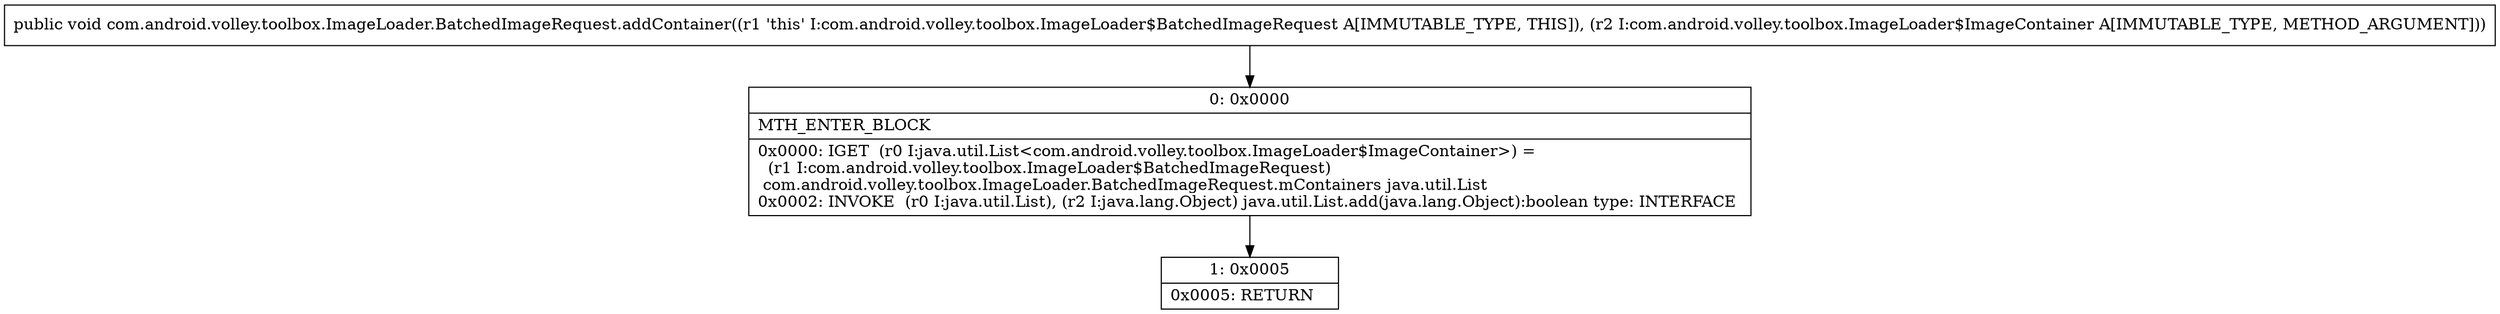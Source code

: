 digraph "CFG forcom.android.volley.toolbox.ImageLoader.BatchedImageRequest.addContainer(Lcom\/android\/volley\/toolbox\/ImageLoader$ImageContainer;)V" {
Node_0 [shape=record,label="{0\:\ 0x0000|MTH_ENTER_BLOCK\l|0x0000: IGET  (r0 I:java.util.List\<com.android.volley.toolbox.ImageLoader$ImageContainer\>) = \l  (r1 I:com.android.volley.toolbox.ImageLoader$BatchedImageRequest)\l com.android.volley.toolbox.ImageLoader.BatchedImageRequest.mContainers java.util.List \l0x0002: INVOKE  (r0 I:java.util.List), (r2 I:java.lang.Object) java.util.List.add(java.lang.Object):boolean type: INTERFACE \l}"];
Node_1 [shape=record,label="{1\:\ 0x0005|0x0005: RETURN   \l}"];
MethodNode[shape=record,label="{public void com.android.volley.toolbox.ImageLoader.BatchedImageRequest.addContainer((r1 'this' I:com.android.volley.toolbox.ImageLoader$BatchedImageRequest A[IMMUTABLE_TYPE, THIS]), (r2 I:com.android.volley.toolbox.ImageLoader$ImageContainer A[IMMUTABLE_TYPE, METHOD_ARGUMENT])) }"];
MethodNode -> Node_0;
Node_0 -> Node_1;
}

